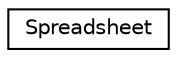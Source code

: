 digraph "Graphical Class Hierarchy"
{
 // LATEX_PDF_SIZE
  edge [fontname="Helvetica",fontsize="10",labelfontname="Helvetica",labelfontsize="10"];
  node [fontname="Helvetica",fontsize="10",shape=record];
  rankdir="LR";
  Node0 [label="Spreadsheet",height=0.2,width=0.4,color="black", fillcolor="white", style="filled",URL="$classSpreadsheet.html",tooltip=" "];
}
